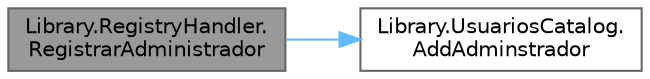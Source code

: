 digraph "Library.RegistryHandler.RegistrarAdministrador"
{
 // INTERACTIVE_SVG=YES
 // LATEX_PDF_SIZE
  bgcolor="transparent";
  edge [fontname=Helvetica,fontsize=10,labelfontname=Helvetica,labelfontsize=10];
  node [fontname=Helvetica,fontsize=10,shape=box,height=0.2,width=0.4];
  rankdir="LR";
  Node1 [label="Library.RegistryHandler.\lRegistrarAdministrador",height=0.2,width=0.4,color="gray40", fillcolor="grey60", style="filled", fontcolor="black",tooltip="Método para registrar un administrador."];
  Node1 -> Node2 [color="steelblue1",style="solid"];
  Node2 [label="Library.UsuariosCatalog.\lAddAdminstrador",height=0.2,width=0.4,color="grey40", fillcolor="white", style="filled",URL="$classLibrary_1_1UsuariosCatalog.html#a0bc70b7565dd52d48a63682c567ab902",tooltip="Método para agregar un administrador."];
}
